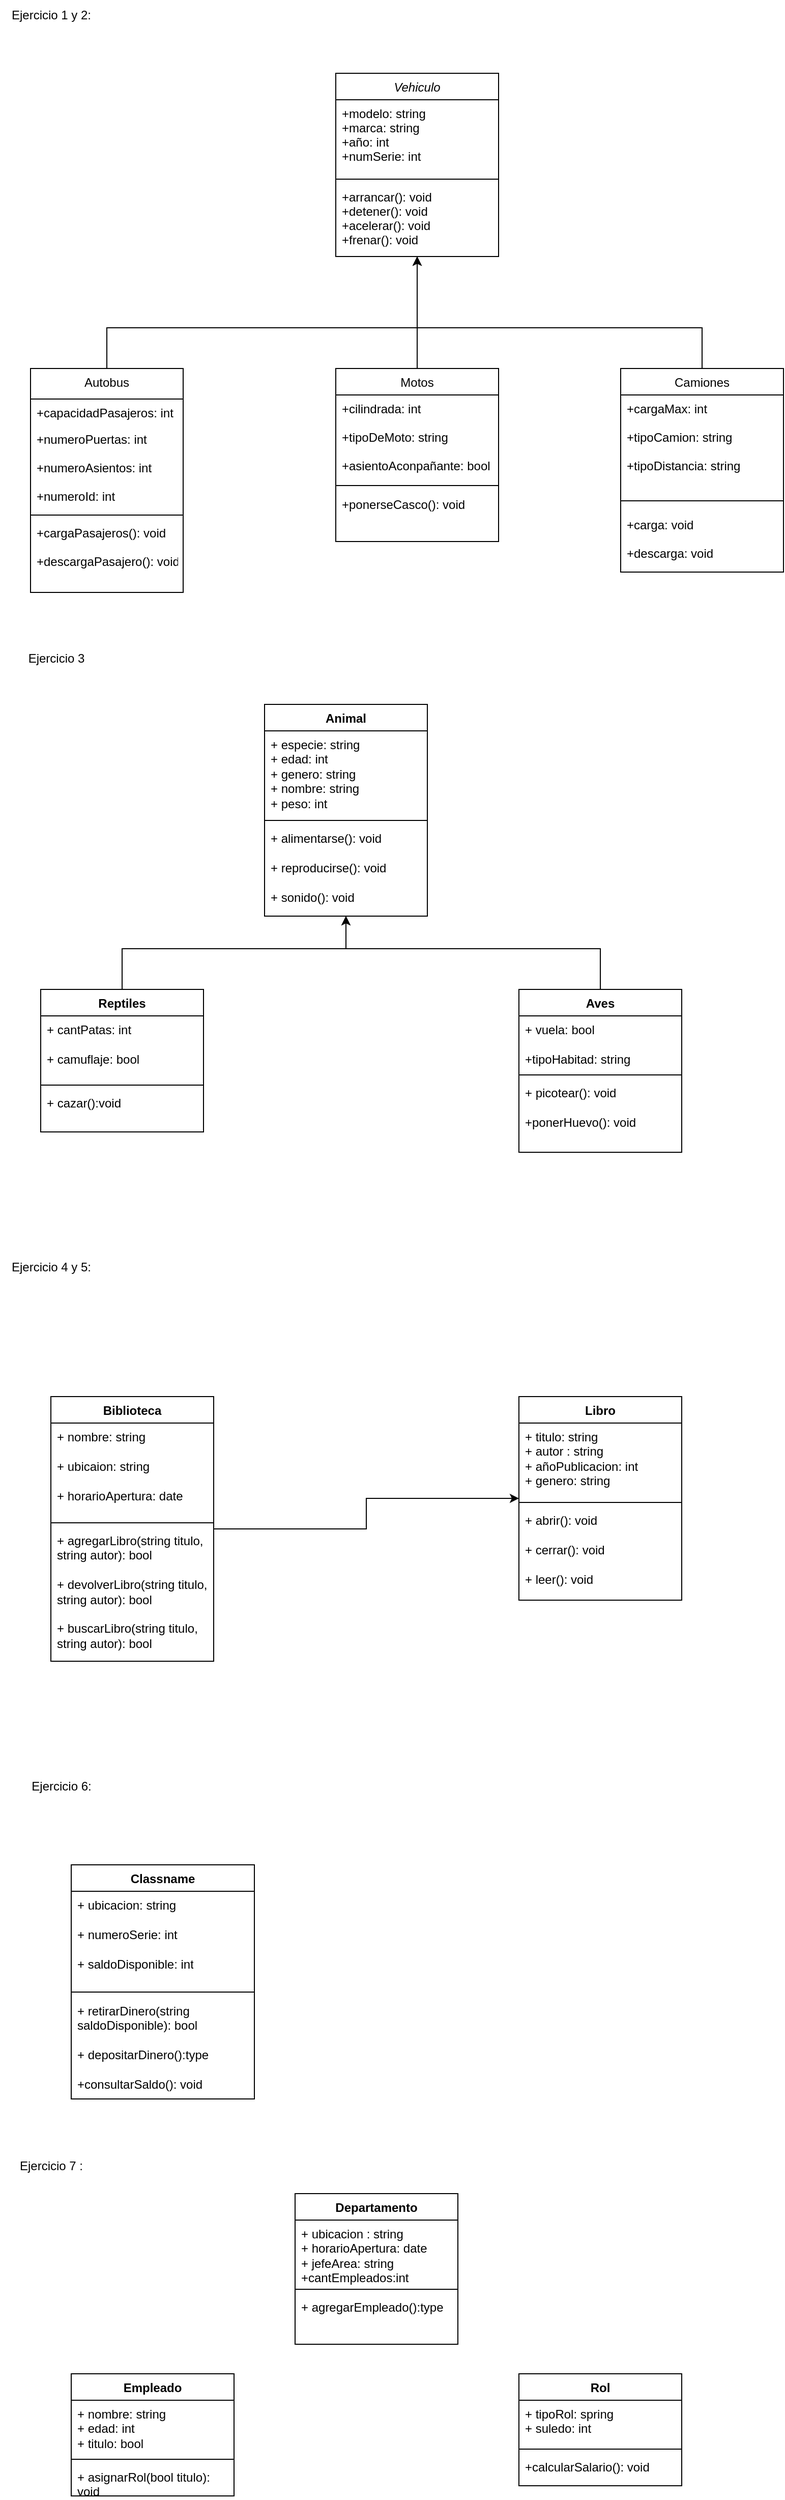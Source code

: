<mxfile version="24.7.16">
  <diagram id="C5RBs43oDa-KdzZeNtuy" name="Page-1">
    <mxGraphModel dx="899" dy="435" grid="1" gridSize="10" guides="1" tooltips="1" connect="1" arrows="1" fold="1" page="1" pageScale="1" pageWidth="827" pageHeight="1169" math="0" shadow="0">
      <root>
        <mxCell id="WIyWlLk6GJQsqaUBKTNV-0" />
        <mxCell id="WIyWlLk6GJQsqaUBKTNV-1" parent="WIyWlLk6GJQsqaUBKTNV-0" />
        <mxCell id="zkfFHV4jXpPFQw0GAbJ--0" value="Vehiculo" style="swimlane;fontStyle=2;align=center;verticalAlign=top;childLayout=stackLayout;horizontal=1;startSize=26;horizontalStack=0;resizeParent=1;resizeLast=0;collapsible=1;marginBottom=0;rounded=0;shadow=0;strokeWidth=1;" parent="WIyWlLk6GJQsqaUBKTNV-1" vertex="1">
          <mxGeometry x="350" y="110" width="160" height="180" as="geometry">
            <mxRectangle x="230" y="140" width="160" height="26" as="alternateBounds" />
          </mxGeometry>
        </mxCell>
        <mxCell id="zkfFHV4jXpPFQw0GAbJ--1" value="+modelo: string&#xa;+marca: string &#xa;+año: int&#xa;+numSerie: int&#xa;" style="text;align=left;verticalAlign=top;spacingLeft=4;spacingRight=4;overflow=hidden;rotatable=0;points=[[0,0.5],[1,0.5]];portConstraint=eastwest;" parent="zkfFHV4jXpPFQw0GAbJ--0" vertex="1">
          <mxGeometry y="26" width="160" height="74" as="geometry" />
        </mxCell>
        <mxCell id="zkfFHV4jXpPFQw0GAbJ--4" value="" style="line;html=1;strokeWidth=1;align=left;verticalAlign=middle;spacingTop=-1;spacingLeft=3;spacingRight=3;rotatable=0;labelPosition=right;points=[];portConstraint=eastwest;" parent="zkfFHV4jXpPFQw0GAbJ--0" vertex="1">
          <mxGeometry y="100" width="160" height="8" as="geometry" />
        </mxCell>
        <mxCell id="zkfFHV4jXpPFQw0GAbJ--5" value="+arrancar(): void&#xa;+detener(): void&#xa;+acelerar(): void &#xa;+frenar(): void" style="text;align=left;verticalAlign=top;spacingLeft=4;spacingRight=4;overflow=hidden;rotatable=0;points=[[0,0.5],[1,0.5]];portConstraint=eastwest;" parent="zkfFHV4jXpPFQw0GAbJ--0" vertex="1">
          <mxGeometry y="108" width="160" height="72" as="geometry" />
        </mxCell>
        <mxCell id="0tQlG11nCsF3pOuTcZl9-20" style="edgeStyle=orthogonalEdgeStyle;rounded=0;orthogonalLoop=1;jettySize=auto;html=1;" edge="1" parent="WIyWlLk6GJQsqaUBKTNV-1" source="zkfFHV4jXpPFQw0GAbJ--6" target="zkfFHV4jXpPFQw0GAbJ--0">
          <mxGeometry relative="1" as="geometry">
            <Array as="points">
              <mxPoint x="125" y="360" />
              <mxPoint x="430" y="360" />
            </Array>
          </mxGeometry>
        </mxCell>
        <mxCell id="zkfFHV4jXpPFQw0GAbJ--6" value="Autobus" style="swimlane;fontStyle=0;align=center;verticalAlign=top;childLayout=stackLayout;horizontal=1;startSize=30;horizontalStack=0;resizeParent=1;resizeLast=0;collapsible=1;marginBottom=0;rounded=0;shadow=0;strokeWidth=1;" parent="WIyWlLk6GJQsqaUBKTNV-1" vertex="1">
          <mxGeometry x="50" y="400" width="150" height="220" as="geometry">
            <mxRectangle x="50" y="360" width="160" height="26" as="alternateBounds" />
          </mxGeometry>
        </mxCell>
        <mxCell id="zkfFHV4jXpPFQw0GAbJ--7" value="+capacidadPasajeros: int" style="text;align=left;verticalAlign=top;spacingLeft=4;spacingRight=4;overflow=hidden;rotatable=0;points=[[0,0.5],[1,0.5]];portConstraint=eastwest;" parent="zkfFHV4jXpPFQw0GAbJ--6" vertex="1">
          <mxGeometry y="30" width="150" height="26" as="geometry" />
        </mxCell>
        <mxCell id="zkfFHV4jXpPFQw0GAbJ--8" value="+numeroPuertas: int &#xa;&#xa;+numeroAsientos: int&#xa;&#xa;+numeroId: int" style="text;align=left;verticalAlign=top;spacingLeft=4;spacingRight=4;overflow=hidden;rotatable=0;points=[[0,0.5],[1,0.5]];portConstraint=eastwest;rounded=0;shadow=0;html=0;" parent="zkfFHV4jXpPFQw0GAbJ--6" vertex="1">
          <mxGeometry y="56" width="150" height="84" as="geometry" />
        </mxCell>
        <mxCell id="zkfFHV4jXpPFQw0GAbJ--9" value="" style="line;html=1;strokeWidth=1;align=left;verticalAlign=middle;spacingTop=-1;spacingLeft=3;spacingRight=3;rotatable=0;labelPosition=right;points=[];portConstraint=eastwest;" parent="zkfFHV4jXpPFQw0GAbJ--6" vertex="1">
          <mxGeometry y="140" width="150" height="8" as="geometry" />
        </mxCell>
        <mxCell id="zkfFHV4jXpPFQw0GAbJ--10" value="+cargaPasajeros(): void&#xa;&#xa;+descargaPasajero(): void" style="text;align=left;verticalAlign=top;spacingLeft=4;spacingRight=4;overflow=hidden;rotatable=0;points=[[0,0.5],[1,0.5]];portConstraint=eastwest;rounded=0;shadow=0;html=0;" parent="zkfFHV4jXpPFQw0GAbJ--6" vertex="1">
          <mxGeometry y="148" width="150" height="52" as="geometry" />
        </mxCell>
        <mxCell id="0tQlG11nCsF3pOuTcZl9-19" style="edgeStyle=orthogonalEdgeStyle;rounded=0;orthogonalLoop=1;jettySize=auto;html=1;" edge="1" parent="WIyWlLk6GJQsqaUBKTNV-1" source="zkfFHV4jXpPFQw0GAbJ--13" target="zkfFHV4jXpPFQw0GAbJ--0">
          <mxGeometry relative="1" as="geometry" />
        </mxCell>
        <mxCell id="zkfFHV4jXpPFQw0GAbJ--13" value="Motos" style="swimlane;fontStyle=0;align=center;verticalAlign=top;childLayout=stackLayout;horizontal=1;startSize=26;horizontalStack=0;resizeParent=1;resizeLast=0;collapsible=1;marginBottom=0;rounded=0;shadow=0;strokeWidth=1;" parent="WIyWlLk6GJQsqaUBKTNV-1" vertex="1">
          <mxGeometry x="350" y="400" width="160" height="170" as="geometry">
            <mxRectangle x="340" y="380" width="170" height="26" as="alternateBounds" />
          </mxGeometry>
        </mxCell>
        <mxCell id="zkfFHV4jXpPFQw0GAbJ--14" value="+cilindrada: int&#xa;&#xa;+tipoDeMoto: string&#xa;&#xa;+asientoAconpañante: bool" style="text;align=left;verticalAlign=top;spacingLeft=4;spacingRight=4;overflow=hidden;rotatable=0;points=[[0,0.5],[1,0.5]];portConstraint=eastwest;" parent="zkfFHV4jXpPFQw0GAbJ--13" vertex="1">
          <mxGeometry y="26" width="160" height="84" as="geometry" />
        </mxCell>
        <mxCell id="zkfFHV4jXpPFQw0GAbJ--15" value="" style="line;html=1;strokeWidth=1;align=left;verticalAlign=middle;spacingTop=-1;spacingLeft=3;spacingRight=3;rotatable=0;labelPosition=right;points=[];portConstraint=eastwest;" parent="zkfFHV4jXpPFQw0GAbJ--13" vertex="1">
          <mxGeometry y="110" width="160" height="10" as="geometry" />
        </mxCell>
        <mxCell id="0tQlG11nCsF3pOuTcZl9-26" value="+ponerseCasco(): void&#xa;" style="text;align=left;verticalAlign=top;spacingLeft=4;spacingRight=4;overflow=hidden;rotatable=0;points=[[0,0.5],[1,0.5]];portConstraint=eastwest;rounded=0;shadow=0;html=0;" vertex="1" parent="zkfFHV4jXpPFQw0GAbJ--13">
          <mxGeometry y="120" width="160" height="50" as="geometry" />
        </mxCell>
        <mxCell id="0tQlG11nCsF3pOuTcZl9-21" style="edgeStyle=orthogonalEdgeStyle;rounded=0;orthogonalLoop=1;jettySize=auto;html=1;" edge="1" parent="WIyWlLk6GJQsqaUBKTNV-1" source="zkfFHV4jXpPFQw0GAbJ--17" target="zkfFHV4jXpPFQw0GAbJ--0">
          <mxGeometry relative="1" as="geometry">
            <Array as="points">
              <mxPoint x="710" y="360" />
              <mxPoint x="430" y="360" />
            </Array>
          </mxGeometry>
        </mxCell>
        <mxCell id="zkfFHV4jXpPFQw0GAbJ--17" value="Camiones" style="swimlane;fontStyle=0;align=center;verticalAlign=top;childLayout=stackLayout;horizontal=1;startSize=26;horizontalStack=0;resizeParent=1;resizeLast=0;collapsible=1;marginBottom=0;rounded=0;shadow=0;strokeWidth=1;" parent="WIyWlLk6GJQsqaUBKTNV-1" vertex="1">
          <mxGeometry x="630" y="400" width="160" height="200" as="geometry">
            <mxRectangle x="550" y="140" width="160" height="26" as="alternateBounds" />
          </mxGeometry>
        </mxCell>
        <mxCell id="zkfFHV4jXpPFQw0GAbJ--24" value="+cargaMax: int&#xa;&#xa;+tipoCamion: string&#xa;&#xa;+tipoDistancia: string" style="text;align=left;verticalAlign=top;spacingLeft=4;spacingRight=4;overflow=hidden;rotatable=0;points=[[0,0.5],[1,0.5]];portConstraint=eastwest;" parent="zkfFHV4jXpPFQw0GAbJ--17" vertex="1">
          <mxGeometry y="26" width="160" height="94" as="geometry" />
        </mxCell>
        <mxCell id="zkfFHV4jXpPFQw0GAbJ--23" value="" style="line;html=1;strokeWidth=1;align=left;verticalAlign=middle;spacingTop=-1;spacingLeft=3;spacingRight=3;rotatable=0;labelPosition=right;points=[];portConstraint=eastwest;" parent="zkfFHV4jXpPFQw0GAbJ--17" vertex="1">
          <mxGeometry y="120" width="160" height="20" as="geometry" />
        </mxCell>
        <mxCell id="zkfFHV4jXpPFQw0GAbJ--25" value="+carga: void&#xa;&#xa;+descarga: void" style="text;align=left;verticalAlign=top;spacingLeft=4;spacingRight=4;overflow=hidden;rotatable=0;points=[[0,0.5],[1,0.5]];portConstraint=eastwest;" parent="zkfFHV4jXpPFQw0GAbJ--17" vertex="1">
          <mxGeometry y="140" width="160" height="50" as="geometry" />
        </mxCell>
        <mxCell id="0tQlG11nCsF3pOuTcZl9-31" value="Animal" style="swimlane;fontStyle=1;align=center;verticalAlign=top;childLayout=stackLayout;horizontal=1;startSize=26;horizontalStack=0;resizeParent=1;resizeParentMax=0;resizeLast=0;collapsible=1;marginBottom=0;whiteSpace=wrap;html=1;" vertex="1" parent="WIyWlLk6GJQsqaUBKTNV-1">
          <mxGeometry x="280" y="730" width="160" height="208" as="geometry" />
        </mxCell>
        <mxCell id="0tQlG11nCsF3pOuTcZl9-32" value="+ especie: string&lt;div&gt;+ edad: int&lt;/div&gt;&lt;div&gt;+ genero: string&lt;/div&gt;&lt;div&gt;+ nombre: string&lt;/div&gt;&lt;div&gt;+ peso: int&lt;/div&gt;" style="text;strokeColor=none;fillColor=none;align=left;verticalAlign=top;spacingLeft=4;spacingRight=4;overflow=hidden;rotatable=0;points=[[0,0.5],[1,0.5]];portConstraint=eastwest;whiteSpace=wrap;html=1;" vertex="1" parent="0tQlG11nCsF3pOuTcZl9-31">
          <mxGeometry y="26" width="160" height="84" as="geometry" />
        </mxCell>
        <mxCell id="0tQlG11nCsF3pOuTcZl9-33" value="" style="line;strokeWidth=1;fillColor=none;align=left;verticalAlign=middle;spacingTop=-1;spacingLeft=3;spacingRight=3;rotatable=0;labelPosition=right;points=[];portConstraint=eastwest;strokeColor=inherit;" vertex="1" parent="0tQlG11nCsF3pOuTcZl9-31">
          <mxGeometry y="110" width="160" height="8" as="geometry" />
        </mxCell>
        <mxCell id="0tQlG11nCsF3pOuTcZl9-34" value="+ alimentarse(): void&lt;div&gt;&lt;br&gt;&lt;/div&gt;&lt;div&gt;+ reproducirse(): void&lt;/div&gt;&lt;div&gt;&lt;br&gt;&lt;/div&gt;&lt;div&gt;+ sonido(): void&lt;/div&gt;" style="text;strokeColor=none;fillColor=none;align=left;verticalAlign=top;spacingLeft=4;spacingRight=4;overflow=hidden;rotatable=0;points=[[0,0.5],[1,0.5]];portConstraint=eastwest;whiteSpace=wrap;html=1;" vertex="1" parent="0tQlG11nCsF3pOuTcZl9-31">
          <mxGeometry y="118" width="160" height="90" as="geometry" />
        </mxCell>
        <mxCell id="0tQlG11nCsF3pOuTcZl9-45" style="edgeStyle=orthogonalEdgeStyle;rounded=0;orthogonalLoop=1;jettySize=auto;html=1;" edge="1" parent="WIyWlLk6GJQsqaUBKTNV-1" source="0tQlG11nCsF3pOuTcZl9-35" target="0tQlG11nCsF3pOuTcZl9-31">
          <mxGeometry relative="1" as="geometry">
            <Array as="points">
              <mxPoint x="140" y="970" />
              <mxPoint x="360" y="970" />
            </Array>
          </mxGeometry>
        </mxCell>
        <mxCell id="0tQlG11nCsF3pOuTcZl9-35" value="Reptiles" style="swimlane;fontStyle=1;align=center;verticalAlign=top;childLayout=stackLayout;horizontal=1;startSize=26;horizontalStack=0;resizeParent=1;resizeParentMax=0;resizeLast=0;collapsible=1;marginBottom=0;whiteSpace=wrap;html=1;" vertex="1" parent="WIyWlLk6GJQsqaUBKTNV-1">
          <mxGeometry x="60" y="1010" width="160" height="140" as="geometry" />
        </mxCell>
        <mxCell id="0tQlG11nCsF3pOuTcZl9-36" value="+ cantPatas: int&lt;div&gt;&lt;br&gt;&lt;/div&gt;&lt;div&gt;+ camuflaje: bool&lt;/div&gt;" style="text;strokeColor=none;fillColor=none;align=left;verticalAlign=top;spacingLeft=4;spacingRight=4;overflow=hidden;rotatable=0;points=[[0,0.5],[1,0.5]];portConstraint=eastwest;whiteSpace=wrap;html=1;" vertex="1" parent="0tQlG11nCsF3pOuTcZl9-35">
          <mxGeometry y="26" width="160" height="64" as="geometry" />
        </mxCell>
        <mxCell id="0tQlG11nCsF3pOuTcZl9-37" value="" style="line;strokeWidth=1;fillColor=none;align=left;verticalAlign=middle;spacingTop=-1;spacingLeft=3;spacingRight=3;rotatable=0;labelPosition=right;points=[];portConstraint=eastwest;strokeColor=inherit;" vertex="1" parent="0tQlG11nCsF3pOuTcZl9-35">
          <mxGeometry y="90" width="160" height="8" as="geometry" />
        </mxCell>
        <mxCell id="0tQlG11nCsF3pOuTcZl9-38" value="+ cazar():void&lt;div&gt;&lt;br&gt;&lt;/div&gt;&lt;div&gt;&lt;br&gt;&lt;/div&gt;" style="text;strokeColor=none;fillColor=none;align=left;verticalAlign=top;spacingLeft=4;spacingRight=4;overflow=hidden;rotatable=0;points=[[0,0.5],[1,0.5]];portConstraint=eastwest;whiteSpace=wrap;html=1;" vertex="1" parent="0tQlG11nCsF3pOuTcZl9-35">
          <mxGeometry y="98" width="160" height="42" as="geometry" />
        </mxCell>
        <mxCell id="0tQlG11nCsF3pOuTcZl9-46" style="edgeStyle=orthogonalEdgeStyle;rounded=0;orthogonalLoop=1;jettySize=auto;html=1;exitX=0.5;exitY=0;exitDx=0;exitDy=0;" edge="1" parent="WIyWlLk6GJQsqaUBKTNV-1" source="0tQlG11nCsF3pOuTcZl9-39" target="0tQlG11nCsF3pOuTcZl9-31">
          <mxGeometry relative="1" as="geometry">
            <Array as="points">
              <mxPoint x="610" y="970" />
              <mxPoint x="360" y="970" />
            </Array>
          </mxGeometry>
        </mxCell>
        <mxCell id="0tQlG11nCsF3pOuTcZl9-39" value="Aves" style="swimlane;fontStyle=1;align=center;verticalAlign=top;childLayout=stackLayout;horizontal=1;startSize=26;horizontalStack=0;resizeParent=1;resizeParentMax=0;resizeLast=0;collapsible=1;marginBottom=0;whiteSpace=wrap;html=1;" vertex="1" parent="WIyWlLk6GJQsqaUBKTNV-1">
          <mxGeometry x="530" y="1010" width="160" height="160" as="geometry" />
        </mxCell>
        <mxCell id="0tQlG11nCsF3pOuTcZl9-40" value="+ vuela: bool&lt;div&gt;&lt;br&gt;&lt;/div&gt;&lt;div&gt;+tipoHabitad: string&lt;/div&gt;" style="text;strokeColor=none;fillColor=none;align=left;verticalAlign=top;spacingLeft=4;spacingRight=4;overflow=hidden;rotatable=0;points=[[0,0.5],[1,0.5]];portConstraint=eastwest;whiteSpace=wrap;html=1;" vertex="1" parent="0tQlG11nCsF3pOuTcZl9-39">
          <mxGeometry y="26" width="160" height="54" as="geometry" />
        </mxCell>
        <mxCell id="0tQlG11nCsF3pOuTcZl9-41" value="" style="line;strokeWidth=1;fillColor=none;align=left;verticalAlign=middle;spacingTop=-1;spacingLeft=3;spacingRight=3;rotatable=0;labelPosition=right;points=[];portConstraint=eastwest;strokeColor=inherit;" vertex="1" parent="0tQlG11nCsF3pOuTcZl9-39">
          <mxGeometry y="80" width="160" height="8" as="geometry" />
        </mxCell>
        <mxCell id="0tQlG11nCsF3pOuTcZl9-42" value="+ picotear(): void&lt;div&gt;&lt;br&gt;&lt;/div&gt;&lt;div&gt;+ponerHuevo(): void&lt;/div&gt;" style="text;strokeColor=none;fillColor=none;align=left;verticalAlign=top;spacingLeft=4;spacingRight=4;overflow=hidden;rotatable=0;points=[[0,0.5],[1,0.5]];portConstraint=eastwest;whiteSpace=wrap;html=1;" vertex="1" parent="0tQlG11nCsF3pOuTcZl9-39">
          <mxGeometry y="88" width="160" height="72" as="geometry" />
        </mxCell>
        <mxCell id="0tQlG11nCsF3pOuTcZl9-43" value="Ejercicio 1 y 2:" style="text;html=1;align=center;verticalAlign=middle;resizable=0;points=[];autosize=1;strokeColor=none;fillColor=none;" vertex="1" parent="WIyWlLk6GJQsqaUBKTNV-1">
          <mxGeometry x="20" y="38" width="100" height="30" as="geometry" />
        </mxCell>
        <mxCell id="0tQlG11nCsF3pOuTcZl9-44" value="Ejercicio 3" style="text;html=1;align=center;verticalAlign=middle;resizable=0;points=[];autosize=1;strokeColor=none;fillColor=none;" vertex="1" parent="WIyWlLk6GJQsqaUBKTNV-1">
          <mxGeometry x="35" y="670" width="80" height="30" as="geometry" />
        </mxCell>
        <mxCell id="0tQlG11nCsF3pOuTcZl9-80" style="edgeStyle=orthogonalEdgeStyle;rounded=0;orthogonalLoop=1;jettySize=auto;html=1;" edge="1" parent="WIyWlLk6GJQsqaUBKTNV-1" source="0tQlG11nCsF3pOuTcZl9-47" target="0tQlG11nCsF3pOuTcZl9-51">
          <mxGeometry relative="1" as="geometry" />
        </mxCell>
        <mxCell id="0tQlG11nCsF3pOuTcZl9-47" value="Biblioteca" style="swimlane;fontStyle=1;align=center;verticalAlign=top;childLayout=stackLayout;horizontal=1;startSize=26;horizontalStack=0;resizeParent=1;resizeParentMax=0;resizeLast=0;collapsible=1;marginBottom=0;whiteSpace=wrap;html=1;" vertex="1" parent="WIyWlLk6GJQsqaUBKTNV-1">
          <mxGeometry x="70" y="1410" width="160" height="260" as="geometry" />
        </mxCell>
        <mxCell id="0tQlG11nCsF3pOuTcZl9-48" value="+ nombre: string&amp;nbsp;&lt;div&gt;&lt;br&gt;&lt;/div&gt;&lt;div&gt;+ ubicaion: string&amp;nbsp;&lt;/div&gt;&lt;div&gt;&lt;br&gt;&lt;/div&gt;&lt;div&gt;+ horarioApertura: date&lt;/div&gt;&lt;div&gt;&lt;br&gt;&lt;/div&gt;" style="text;strokeColor=none;fillColor=none;align=left;verticalAlign=top;spacingLeft=4;spacingRight=4;overflow=hidden;rotatable=0;points=[[0,0.5],[1,0.5]];portConstraint=eastwest;whiteSpace=wrap;html=1;" vertex="1" parent="0tQlG11nCsF3pOuTcZl9-47">
          <mxGeometry y="26" width="160" height="94" as="geometry" />
        </mxCell>
        <mxCell id="0tQlG11nCsF3pOuTcZl9-49" value="" style="line;strokeWidth=1;fillColor=none;align=left;verticalAlign=middle;spacingTop=-1;spacingLeft=3;spacingRight=3;rotatable=0;labelPosition=right;points=[];portConstraint=eastwest;strokeColor=inherit;" vertex="1" parent="0tQlG11nCsF3pOuTcZl9-47">
          <mxGeometry y="120" width="160" height="8" as="geometry" />
        </mxCell>
        <mxCell id="0tQlG11nCsF3pOuTcZl9-50" value="+ agregarLibro(string titulo, string autor): bool&lt;div&gt;&lt;br&gt;&lt;/div&gt;&lt;div&gt;+ devolverLibro(string titulo, string autor): bool&lt;/div&gt;&lt;div&gt;&lt;br&gt;&lt;/div&gt;&lt;div&gt;+ buscarLibro(string titulo, string autor): bool&lt;/div&gt;" style="text;strokeColor=none;fillColor=none;align=left;verticalAlign=top;spacingLeft=4;spacingRight=4;overflow=hidden;rotatable=0;points=[[0,0.5],[1,0.5]];portConstraint=eastwest;whiteSpace=wrap;html=1;" vertex="1" parent="0tQlG11nCsF3pOuTcZl9-47">
          <mxGeometry y="128" width="160" height="132" as="geometry" />
        </mxCell>
        <mxCell id="0tQlG11nCsF3pOuTcZl9-51" value="Libro" style="swimlane;fontStyle=1;align=center;verticalAlign=top;childLayout=stackLayout;horizontal=1;startSize=26;horizontalStack=0;resizeParent=1;resizeParentMax=0;resizeLast=0;collapsible=1;marginBottom=0;whiteSpace=wrap;html=1;" vertex="1" parent="WIyWlLk6GJQsqaUBKTNV-1">
          <mxGeometry x="530" y="1410" width="160" height="200" as="geometry" />
        </mxCell>
        <mxCell id="0tQlG11nCsF3pOuTcZl9-52" value="+ titulo: string&lt;div&gt;+ autor : string&lt;/div&gt;&lt;div&gt;+ añoPublicacion: int&lt;/div&gt;&lt;div&gt;+ genero: string&lt;/div&gt;" style="text;strokeColor=none;fillColor=none;align=left;verticalAlign=top;spacingLeft=4;spacingRight=4;overflow=hidden;rotatable=0;points=[[0,0.5],[1,0.5]];portConstraint=eastwest;whiteSpace=wrap;html=1;" vertex="1" parent="0tQlG11nCsF3pOuTcZl9-51">
          <mxGeometry y="26" width="160" height="74" as="geometry" />
        </mxCell>
        <mxCell id="0tQlG11nCsF3pOuTcZl9-53" value="" style="line;strokeWidth=1;fillColor=none;align=left;verticalAlign=middle;spacingTop=-1;spacingLeft=3;spacingRight=3;rotatable=0;labelPosition=right;points=[];portConstraint=eastwest;strokeColor=inherit;" vertex="1" parent="0tQlG11nCsF3pOuTcZl9-51">
          <mxGeometry y="100" width="160" height="8" as="geometry" />
        </mxCell>
        <mxCell id="0tQlG11nCsF3pOuTcZl9-54" value="+ abrir(): void&lt;div&gt;&lt;br&gt;&lt;/div&gt;&lt;div&gt;+ cerrar(): void&lt;/div&gt;&lt;div&gt;&lt;br&gt;&lt;/div&gt;&lt;div&gt;+ leer(): void&lt;/div&gt;" style="text;strokeColor=none;fillColor=none;align=left;verticalAlign=top;spacingLeft=4;spacingRight=4;overflow=hidden;rotatable=0;points=[[0,0.5],[1,0.5]];portConstraint=eastwest;whiteSpace=wrap;html=1;" vertex="1" parent="0tQlG11nCsF3pOuTcZl9-51">
          <mxGeometry y="108" width="160" height="92" as="geometry" />
        </mxCell>
        <mxCell id="0tQlG11nCsF3pOuTcZl9-57" value="Ejercicio 4 y 5:" style="text;html=1;align=center;verticalAlign=middle;resizable=0;points=[];autosize=1;strokeColor=none;fillColor=none;" vertex="1" parent="WIyWlLk6GJQsqaUBKTNV-1">
          <mxGeometry x="20" y="1268" width="100" height="30" as="geometry" />
        </mxCell>
        <mxCell id="0tQlG11nCsF3pOuTcZl9-58" value="Classname" style="swimlane;fontStyle=1;align=center;verticalAlign=top;childLayout=stackLayout;horizontal=1;startSize=26;horizontalStack=0;resizeParent=1;resizeParentMax=0;resizeLast=0;collapsible=1;marginBottom=0;whiteSpace=wrap;html=1;" vertex="1" parent="WIyWlLk6GJQsqaUBKTNV-1">
          <mxGeometry x="90" y="1870" width="180" height="230" as="geometry" />
        </mxCell>
        <mxCell id="0tQlG11nCsF3pOuTcZl9-59" value="+ ubicacion: string&lt;div&gt;&lt;br&gt;&lt;/div&gt;&lt;div&gt;+ numeroSerie: int&lt;/div&gt;&lt;div&gt;&lt;br&gt;&lt;/div&gt;&lt;div&gt;+ saldoDisponible: int&lt;/div&gt;&lt;div&gt;&lt;br&gt;&lt;/div&gt;" style="text;strokeColor=none;fillColor=none;align=left;verticalAlign=top;spacingLeft=4;spacingRight=4;overflow=hidden;rotatable=0;points=[[0,0.5],[1,0.5]];portConstraint=eastwest;whiteSpace=wrap;html=1;" vertex="1" parent="0tQlG11nCsF3pOuTcZl9-58">
          <mxGeometry y="26" width="180" height="94" as="geometry" />
        </mxCell>
        <mxCell id="0tQlG11nCsF3pOuTcZl9-60" value="" style="line;strokeWidth=1;fillColor=none;align=left;verticalAlign=middle;spacingTop=-1;spacingLeft=3;spacingRight=3;rotatable=0;labelPosition=right;points=[];portConstraint=eastwest;strokeColor=inherit;" vertex="1" parent="0tQlG11nCsF3pOuTcZl9-58">
          <mxGeometry y="120" width="180" height="10" as="geometry" />
        </mxCell>
        <mxCell id="0tQlG11nCsF3pOuTcZl9-61" value="+ retirarDinero(string saldoDisponible): bool&lt;div&gt;&lt;br&gt;&lt;/div&gt;&lt;div&gt;+ depositarDinero():type&lt;/div&gt;&lt;div&gt;&lt;br&gt;&lt;/div&gt;&lt;div&gt;+consultarSaldo(): void&lt;/div&gt;" style="text;strokeColor=none;fillColor=none;align=left;verticalAlign=top;spacingLeft=4;spacingRight=4;overflow=hidden;rotatable=0;points=[[0,0.5],[1,0.5]];portConstraint=eastwest;whiteSpace=wrap;html=1;" vertex="1" parent="0tQlG11nCsF3pOuTcZl9-58">
          <mxGeometry y="130" width="180" height="100" as="geometry" />
        </mxCell>
        <mxCell id="0tQlG11nCsF3pOuTcZl9-62" value="Ejercicio 6:" style="text;html=1;align=center;verticalAlign=middle;resizable=0;points=[];autosize=1;strokeColor=none;fillColor=none;" vertex="1" parent="WIyWlLk6GJQsqaUBKTNV-1">
          <mxGeometry x="40" y="1778" width="80" height="30" as="geometry" />
        </mxCell>
        <mxCell id="0tQlG11nCsF3pOuTcZl9-63" value="Ejercicio 7 :&lt;div&gt;&lt;br&gt;&lt;/div&gt;" style="text;html=1;align=center;verticalAlign=middle;resizable=0;points=[];autosize=1;strokeColor=none;fillColor=none;" vertex="1" parent="WIyWlLk6GJQsqaUBKTNV-1">
          <mxGeometry x="25" y="2153" width="90" height="40" as="geometry" />
        </mxCell>
        <mxCell id="0tQlG11nCsF3pOuTcZl9-64" value="Departamento" style="swimlane;fontStyle=1;align=center;verticalAlign=top;childLayout=stackLayout;horizontal=1;startSize=26;horizontalStack=0;resizeParent=1;resizeParentMax=0;resizeLast=0;collapsible=1;marginBottom=0;whiteSpace=wrap;html=1;" vertex="1" parent="WIyWlLk6GJQsqaUBKTNV-1">
          <mxGeometry x="310" y="2193" width="160" height="148" as="geometry" />
        </mxCell>
        <mxCell id="0tQlG11nCsF3pOuTcZl9-65" value="+ ubicacion : string&lt;div&gt;+ horarioApertura: date&lt;/div&gt;&lt;div&gt;+ jefeArea: string&lt;/div&gt;&lt;div&gt;+cantEmpleados:int&lt;/div&gt;" style="text;strokeColor=none;fillColor=none;align=left;verticalAlign=top;spacingLeft=4;spacingRight=4;overflow=hidden;rotatable=0;points=[[0,0.5],[1,0.5]];portConstraint=eastwest;whiteSpace=wrap;html=1;" vertex="1" parent="0tQlG11nCsF3pOuTcZl9-64">
          <mxGeometry y="26" width="160" height="64" as="geometry" />
        </mxCell>
        <mxCell id="0tQlG11nCsF3pOuTcZl9-66" value="" style="line;strokeWidth=1;fillColor=none;align=left;verticalAlign=middle;spacingTop=-1;spacingLeft=3;spacingRight=3;rotatable=0;labelPosition=right;points=[];portConstraint=eastwest;strokeColor=inherit;" vertex="1" parent="0tQlG11nCsF3pOuTcZl9-64">
          <mxGeometry y="90" width="160" height="8" as="geometry" />
        </mxCell>
        <mxCell id="0tQlG11nCsF3pOuTcZl9-67" value="+ agregarEmpleado():type&lt;div&gt;&lt;br&gt;&lt;/div&gt;" style="text;strokeColor=none;fillColor=none;align=left;verticalAlign=top;spacingLeft=4;spacingRight=4;overflow=hidden;rotatable=0;points=[[0,0.5],[1,0.5]];portConstraint=eastwest;whiteSpace=wrap;html=1;" vertex="1" parent="0tQlG11nCsF3pOuTcZl9-64">
          <mxGeometry y="98" width="160" height="50" as="geometry" />
        </mxCell>
        <mxCell id="0tQlG11nCsF3pOuTcZl9-68" value="Empleado" style="swimlane;fontStyle=1;align=center;verticalAlign=top;childLayout=stackLayout;horizontal=1;startSize=26;horizontalStack=0;resizeParent=1;resizeParentMax=0;resizeLast=0;collapsible=1;marginBottom=0;whiteSpace=wrap;html=1;" vertex="1" parent="WIyWlLk6GJQsqaUBKTNV-1">
          <mxGeometry x="90" y="2370" width="160" height="120" as="geometry" />
        </mxCell>
        <mxCell id="0tQlG11nCsF3pOuTcZl9-69" value="+ nombre: string&amp;nbsp;&lt;div&gt;+ edad: int&amp;nbsp;&lt;/div&gt;&lt;div&gt;+ titulo: bool&lt;/div&gt;" style="text;strokeColor=none;fillColor=none;align=left;verticalAlign=top;spacingLeft=4;spacingRight=4;overflow=hidden;rotatable=0;points=[[0,0.5],[1,0.5]];portConstraint=eastwest;whiteSpace=wrap;html=1;" vertex="1" parent="0tQlG11nCsF3pOuTcZl9-68">
          <mxGeometry y="26" width="160" height="54" as="geometry" />
        </mxCell>
        <mxCell id="0tQlG11nCsF3pOuTcZl9-70" value="" style="line;strokeWidth=1;fillColor=none;align=left;verticalAlign=middle;spacingTop=-1;spacingLeft=3;spacingRight=3;rotatable=0;labelPosition=right;points=[];portConstraint=eastwest;strokeColor=inherit;" vertex="1" parent="0tQlG11nCsF3pOuTcZl9-68">
          <mxGeometry y="80" width="160" height="8" as="geometry" />
        </mxCell>
        <mxCell id="0tQlG11nCsF3pOuTcZl9-71" value="+ asignarRol(bool titulo): void" style="text;strokeColor=none;fillColor=none;align=left;verticalAlign=top;spacingLeft=4;spacingRight=4;overflow=hidden;rotatable=0;points=[[0,0.5],[1,0.5]];portConstraint=eastwest;whiteSpace=wrap;html=1;" vertex="1" parent="0tQlG11nCsF3pOuTcZl9-68">
          <mxGeometry y="88" width="160" height="32" as="geometry" />
        </mxCell>
        <mxCell id="0tQlG11nCsF3pOuTcZl9-72" value="Rol" style="swimlane;fontStyle=1;align=center;verticalAlign=top;childLayout=stackLayout;horizontal=1;startSize=26;horizontalStack=0;resizeParent=1;resizeParentMax=0;resizeLast=0;collapsible=1;marginBottom=0;whiteSpace=wrap;html=1;" vertex="1" parent="WIyWlLk6GJQsqaUBKTNV-1">
          <mxGeometry x="530" y="2370" width="160" height="110" as="geometry" />
        </mxCell>
        <mxCell id="0tQlG11nCsF3pOuTcZl9-73" value="+ tipoRol: spring&lt;div&gt;+ suledo: int&lt;/div&gt;" style="text;strokeColor=none;fillColor=none;align=left;verticalAlign=top;spacingLeft=4;spacingRight=4;overflow=hidden;rotatable=0;points=[[0,0.5],[1,0.5]];portConstraint=eastwest;whiteSpace=wrap;html=1;" vertex="1" parent="0tQlG11nCsF3pOuTcZl9-72">
          <mxGeometry y="26" width="160" height="44" as="geometry" />
        </mxCell>
        <mxCell id="0tQlG11nCsF3pOuTcZl9-74" value="" style="line;strokeWidth=1;fillColor=none;align=left;verticalAlign=middle;spacingTop=-1;spacingLeft=3;spacingRight=3;rotatable=0;labelPosition=right;points=[];portConstraint=eastwest;strokeColor=inherit;" vertex="1" parent="0tQlG11nCsF3pOuTcZl9-72">
          <mxGeometry y="70" width="160" height="8" as="geometry" />
        </mxCell>
        <mxCell id="0tQlG11nCsF3pOuTcZl9-75" value="+calcularSalario(): void" style="text;strokeColor=none;fillColor=none;align=left;verticalAlign=top;spacingLeft=4;spacingRight=4;overflow=hidden;rotatable=0;points=[[0,0.5],[1,0.5]];portConstraint=eastwest;whiteSpace=wrap;html=1;" vertex="1" parent="0tQlG11nCsF3pOuTcZl9-72">
          <mxGeometry y="78" width="160" height="32" as="geometry" />
        </mxCell>
      </root>
    </mxGraphModel>
  </diagram>
</mxfile>
